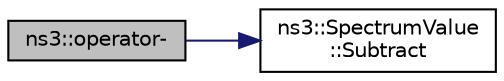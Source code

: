digraph "ns3::operator-"
{
  edge [fontname="Helvetica",fontsize="10",labelfontname="Helvetica",labelfontsize="10"];
  node [fontname="Helvetica",fontsize="10",shape=record];
  rankdir="LR";
  Node1 [label="ns3::operator-",height=0.2,width=0.4,color="black", fillcolor="grey75", style="filled", fontcolor="black"];
  Node1 -> Node2 [color="midnightblue",fontsize="10",style="solid"];
  Node2 [label="ns3::SpectrumValue\l::Subtract",height=0.2,width=0.4,color="black", fillcolor="white", style="filled",URL="$d5/d6e/classns3_1_1SpectrumValue.html#a0b11c2d4e4ab5334c553c0ed629d4590"];
}
